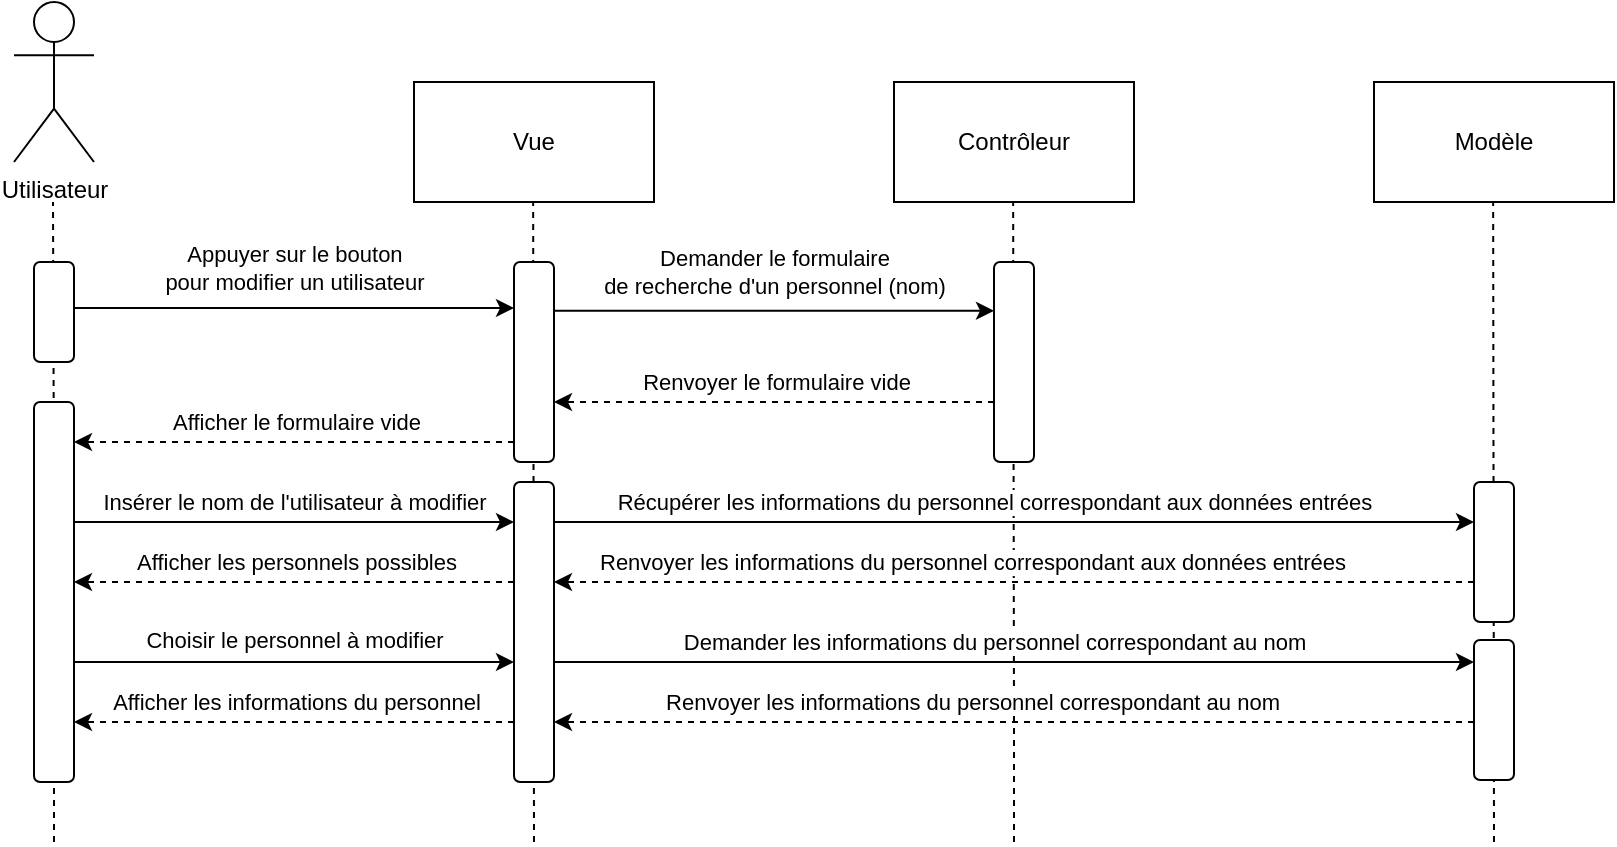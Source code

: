 <mxfile version="15.4.0" type="device"><diagram id="jCD6iY9hw6MJgAhX9iau" name="Page-1"><mxGraphModel dx="1086" dy="806" grid="1" gridSize="10" guides="1" tooltips="1" connect="1" arrows="1" fold="1" page="1" pageScale="1" pageWidth="1169" pageHeight="827" math="0" shadow="0"><root><mxCell id="0"/><mxCell id="1" parent="0"/><mxCell id="Wo3cDvjr4KqOXmzzYV3i-67" value="" style="endArrow=none;dashed=1;html=1;rounded=0;edgeStyle=orthogonalEdgeStyle;backgroundOutline=0;deletable=1;ignoreEdge=0;" parent="1" edge="1"><mxGeometry width="50" height="50" relative="1" as="geometry"><mxPoint x="420" y="480" as="sourcePoint"/><mxPoint x="419.58" y="160" as="targetPoint"/><Array as="points"><mxPoint x="420.0" y="480"/></Array></mxGeometry></mxCell><mxCell id="Wo3cDvjr4KqOXmzzYV3i-69" value="" style="endArrow=none;dashed=1;html=1;rounded=0;edgeStyle=orthogonalEdgeStyle;backgroundOutline=0;deletable=1;ignoreEdge=0;startArrow=none;" parent="1" edge="1"><mxGeometry width="50" height="50" relative="1" as="geometry"><mxPoint x="660" y="480" as="sourcePoint"/><mxPoint x="659.58" y="160" as="targetPoint"/><Array as="points"><mxPoint x="660" y="420"/><mxPoint x="660" y="420"/></Array></mxGeometry></mxCell><mxCell id="Wo3cDvjr4KqOXmzzYV3i-70" value="" style="endArrow=none;dashed=1;html=1;rounded=0;edgeStyle=orthogonalEdgeStyle;backgroundOutline=0;deletable=1;ignoreEdge=0;" parent="1" edge="1"><mxGeometry width="50" height="50" relative="1" as="geometry"><mxPoint x="900" y="480" as="sourcePoint"/><mxPoint x="899.58" y="160" as="targetPoint"/><Array as="points"><mxPoint x="900.0" y="480"/></Array></mxGeometry></mxCell><mxCell id="Wo3cDvjr4KqOXmzzYV3i-71" value="" style="endArrow=none;dashed=1;html=1;rounded=0;edgeStyle=orthogonalEdgeStyle;backgroundOutline=0;deletable=1;ignoreEdge=0;startArrow=none;" parent="1" edge="1"><mxGeometry width="50" height="50" relative="1" as="geometry"><mxPoint x="180" y="480" as="sourcePoint"/><mxPoint x="179.5" y="160" as="targetPoint"/><Array as="points"><mxPoint x="180" y="310"/></Array></mxGeometry></mxCell><mxCell id="Wo3cDvjr4KqOXmzzYV3i-1" value="Utilisateur" style="shape=umlActor;verticalLabelPosition=bottom;verticalAlign=top;html=1;outlineConnect=0;" parent="1" vertex="1"><mxGeometry x="160" y="60" width="40" height="80" as="geometry"/></mxCell><mxCell id="Wo3cDvjr4KqOXmzzYV3i-2" value="Vue" style="rounded=0;whiteSpace=wrap;html=1;" parent="1" vertex="1"><mxGeometry x="360" y="100" width="120" height="60" as="geometry"/></mxCell><mxCell id="Wo3cDvjr4KqOXmzzYV3i-3" value="Contrôleur" style="rounded=0;whiteSpace=wrap;html=1;" parent="1" vertex="1"><mxGeometry x="600" y="100" width="120" height="60" as="geometry"/></mxCell><mxCell id="Wo3cDvjr4KqOXmzzYV3i-4" value="Modèle" style="rounded=0;whiteSpace=wrap;html=1;" parent="1" vertex="1"><mxGeometry x="840" y="100" width="120" height="60" as="geometry"/></mxCell><mxCell id="Wo3cDvjr4KqOXmzzYV3i-10" value="" style="endArrow=classic;html=1;rounded=0;edgeStyle=orthogonalEdgeStyle;" parent="1" edge="1"><mxGeometry width="50" height="50" relative="1" as="geometry"><mxPoint x="190" y="213" as="sourcePoint"/><mxPoint x="410" y="213" as="targetPoint"/></mxGeometry></mxCell><mxCell id="Wo3cDvjr4KqOXmzzYV3i-16" value="Appuyer sur le bouton&lt;br&gt;pour modifier un utilisateur" style="edgeLabel;html=1;align=center;verticalAlign=middle;resizable=0;points=[];" parent="Wo3cDvjr4KqOXmzzYV3i-10" vertex="1" connectable="0"><mxGeometry x="-0.086" y="1" relative="1" as="geometry"><mxPoint x="9" y="-19" as="offset"/></mxGeometry></mxCell><mxCell id="Wo3cDvjr4KqOXmzzYV3i-11" value="" style="endArrow=classic;html=1;rounded=0;edgeStyle=orthogonalEdgeStyle;dashed=1;" parent="1" edge="1"><mxGeometry width="50" height="50" relative="1" as="geometry"><mxPoint x="650" y="260" as="sourcePoint"/><mxPoint x="430" y="260" as="targetPoint"/></mxGeometry></mxCell><mxCell id="Wo3cDvjr4KqOXmzzYV3i-33" value="Renvoyer le formulaire vide" style="edgeLabel;html=1;align=center;verticalAlign=middle;resizable=0;points=[];" parent="Wo3cDvjr4KqOXmzzYV3i-11" vertex="1" connectable="0"><mxGeometry x="0.178" y="-2" relative="1" as="geometry"><mxPoint x="20" y="-8" as="offset"/></mxGeometry></mxCell><mxCell id="Wo3cDvjr4KqOXmzzYV3i-9" value="" style="rounded=1;whiteSpace=wrap;html=1;" parent="1" vertex="1"><mxGeometry x="170" y="190" width="20" height="50" as="geometry"/></mxCell><mxCell id="Wo3cDvjr4KqOXmzzYV3i-14" value="" style="rounded=1;whiteSpace=wrap;html=1;" parent="1" vertex="1"><mxGeometry x="410" y="190" width="20" height="100" as="geometry"/></mxCell><mxCell id="Wo3cDvjr4KqOXmzzYV3i-27" value="" style="endArrow=classic;html=1;rounded=0;edgeStyle=orthogonalEdgeStyle;" parent="1" edge="1"><mxGeometry width="50" height="50" relative="1" as="geometry"><mxPoint x="430" y="214.41" as="sourcePoint"/><mxPoint x="650" y="214.41" as="targetPoint"/></mxGeometry></mxCell><mxCell id="Wo3cDvjr4KqOXmzzYV3i-28" value="Demander le formulaire&lt;br&gt;de recherche d'un personnel (nom)" style="edgeLabel;html=1;align=center;verticalAlign=middle;resizable=0;points=[];" parent="Wo3cDvjr4KqOXmzzYV3i-27" vertex="1" connectable="0"><mxGeometry x="-0.086" y="1" relative="1" as="geometry"><mxPoint x="9" y="-19" as="offset"/></mxGeometry></mxCell><mxCell id="Wo3cDvjr4KqOXmzzYV3i-29" value="" style="rounded=1;whiteSpace=wrap;html=1;" parent="1" vertex="1"><mxGeometry x="650" y="190" width="20" height="100" as="geometry"/></mxCell><mxCell id="Wo3cDvjr4KqOXmzzYV3i-34" value="" style="rounded=1;whiteSpace=wrap;html=1;" parent="1" vertex="1"><mxGeometry x="170" y="260" width="20" height="190" as="geometry"/></mxCell><mxCell id="Wo3cDvjr4KqOXmzzYV3i-36" value="" style="endArrow=classic;html=1;rounded=0;edgeStyle=orthogonalEdgeStyle;dashed=1;" parent="1" edge="1"><mxGeometry width="50" height="50" relative="1" as="geometry"><mxPoint x="410" y="280" as="sourcePoint"/><mxPoint x="190" y="280" as="targetPoint"/></mxGeometry></mxCell><mxCell id="Wo3cDvjr4KqOXmzzYV3i-37" value="Afficher le formulaire vide" style="edgeLabel;html=1;align=center;verticalAlign=middle;resizable=0;points=[];" parent="Wo3cDvjr4KqOXmzzYV3i-36" vertex="1" connectable="0"><mxGeometry x="0.178" y="-2" relative="1" as="geometry"><mxPoint x="20" y="-8" as="offset"/></mxGeometry></mxCell><mxCell id="Wo3cDvjr4KqOXmzzYV3i-38" value="" style="rounded=1;whiteSpace=wrap;html=1;" parent="1" vertex="1"><mxGeometry x="410" y="300" width="20" height="150" as="geometry"/></mxCell><mxCell id="m_qoQ2AZYRPVAopqrP40-1" value="" style="endArrow=classic;html=1;rounded=0;edgeStyle=orthogonalEdgeStyle;" parent="1" edge="1"><mxGeometry width="50" height="50" relative="1" as="geometry"><mxPoint x="190" y="320" as="sourcePoint"/><mxPoint x="410" y="320" as="targetPoint"/></mxGeometry></mxCell><mxCell id="m_qoQ2AZYRPVAopqrP40-2" value="Insérer le nom de l'utilisateur à modifier" style="edgeLabel;html=1;align=center;verticalAlign=middle;resizable=0;points=[];" parent="m_qoQ2AZYRPVAopqrP40-1" vertex="1" connectable="0"><mxGeometry x="-0.086" y="1" relative="1" as="geometry"><mxPoint x="9" y="-9" as="offset"/></mxGeometry></mxCell><mxCell id="m_qoQ2AZYRPVAopqrP40-3" value="" style="endArrow=classic;html=1;rounded=0;edgeStyle=orthogonalEdgeStyle;" parent="1" edge="1"><mxGeometry width="50" height="50" relative="1" as="geometry"><mxPoint x="430" y="320.0" as="sourcePoint"/><mxPoint x="890" y="320" as="targetPoint"/></mxGeometry></mxCell><mxCell id="m_qoQ2AZYRPVAopqrP40-4" value="Récupérer les informations du personnel correspondant aux données entrées" style="edgeLabel;html=1;align=center;verticalAlign=middle;resizable=0;points=[];" parent="m_qoQ2AZYRPVAopqrP40-3" vertex="1" connectable="0"><mxGeometry x="-0.086" y="1" relative="1" as="geometry"><mxPoint x="10" y="-9" as="offset"/></mxGeometry></mxCell><mxCell id="m_qoQ2AZYRPVAopqrP40-7" value="" style="rounded=1;whiteSpace=wrap;html=1;" parent="1" vertex="1"><mxGeometry x="890" y="300" width="20" height="70" as="geometry"/></mxCell><mxCell id="m_qoQ2AZYRPVAopqrP40-12" value="" style="endArrow=classic;html=1;rounded=0;edgeStyle=orthogonalEdgeStyle;dashed=1;" parent="1" edge="1"><mxGeometry width="50" height="50" relative="1" as="geometry"><mxPoint x="890" y="350" as="sourcePoint"/><mxPoint x="430" y="350" as="targetPoint"/></mxGeometry></mxCell><mxCell id="m_qoQ2AZYRPVAopqrP40-13" value="Renvoyer les informations du personnel correspondant aux données entrées" style="edgeLabel;html=1;align=center;verticalAlign=middle;resizable=0;points=[];" parent="m_qoQ2AZYRPVAopqrP40-12" vertex="1" connectable="0"><mxGeometry x="0.178" y="-2" relative="1" as="geometry"><mxPoint x="20" y="-8" as="offset"/></mxGeometry></mxCell><mxCell id="m_qoQ2AZYRPVAopqrP40-14" value="" style="endArrow=classic;html=1;rounded=0;edgeStyle=orthogonalEdgeStyle;dashed=1;" parent="1" edge="1"><mxGeometry width="50" height="50" relative="1" as="geometry"><mxPoint x="410" y="350" as="sourcePoint"/><mxPoint x="190" y="350" as="targetPoint"/></mxGeometry></mxCell><mxCell id="m_qoQ2AZYRPVAopqrP40-15" value="Afficher les personnels possibles" style="edgeLabel;html=1;align=center;verticalAlign=middle;resizable=0;points=[];" parent="m_qoQ2AZYRPVAopqrP40-14" vertex="1" connectable="0"><mxGeometry x="0.178" y="-2" relative="1" as="geometry"><mxPoint x="20" y="-8" as="offset"/></mxGeometry></mxCell><mxCell id="m_qoQ2AZYRPVAopqrP40-16" value="" style="endArrow=classic;html=1;rounded=0;edgeStyle=orthogonalEdgeStyle;" parent="1" edge="1"><mxGeometry width="50" height="50" relative="1" as="geometry"><mxPoint x="190" y="390" as="sourcePoint"/><mxPoint x="410" y="390" as="targetPoint"/></mxGeometry></mxCell><mxCell id="m_qoQ2AZYRPVAopqrP40-17" value="Choisir le personnel à modifier" style="edgeLabel;html=1;align=center;verticalAlign=middle;resizable=0;points=[];" parent="m_qoQ2AZYRPVAopqrP40-16" vertex="1" connectable="0"><mxGeometry x="-0.086" y="1" relative="1" as="geometry"><mxPoint x="9" y="-10" as="offset"/></mxGeometry></mxCell><mxCell id="AlxnNiMAfoahWI9DL0mI-6" value="" style="endArrow=classic;html=1;rounded=0;edgeStyle=orthogonalEdgeStyle;" parent="1" edge="1"><mxGeometry width="50" height="50" relative="1" as="geometry"><mxPoint x="430" y="390" as="sourcePoint"/><mxPoint x="890" y="390" as="targetPoint"/></mxGeometry></mxCell><mxCell id="AlxnNiMAfoahWI9DL0mI-7" value="Demander les informations du personnel correspondant au nom" style="edgeLabel;html=1;align=center;verticalAlign=middle;resizable=0;points=[];" parent="AlxnNiMAfoahWI9DL0mI-6" vertex="1" connectable="0"><mxGeometry x="-0.086" y="1" relative="1" as="geometry"><mxPoint x="10" y="-9" as="offset"/></mxGeometry></mxCell><mxCell id="AlxnNiMAfoahWI9DL0mI-8" value="" style="rounded=1;whiteSpace=wrap;html=1;" parent="1" vertex="1"><mxGeometry x="890" y="379" width="20" height="70" as="geometry"/></mxCell><mxCell id="AlxnNiMAfoahWI9DL0mI-9" value="" style="endArrow=classic;html=1;rounded=0;edgeStyle=orthogonalEdgeStyle;dashed=1;" parent="1" edge="1"><mxGeometry width="50" height="50" relative="1" as="geometry"><mxPoint x="890" y="420" as="sourcePoint"/><mxPoint x="430" y="420" as="targetPoint"/></mxGeometry></mxCell><mxCell id="AlxnNiMAfoahWI9DL0mI-10" value="Renvoyer les informations du personnel correspondant au nom" style="edgeLabel;html=1;align=center;verticalAlign=middle;resizable=0;points=[];" parent="AlxnNiMAfoahWI9DL0mI-9" vertex="1" connectable="0"><mxGeometry x="0.178" y="-2" relative="1" as="geometry"><mxPoint x="20" y="-8" as="offset"/></mxGeometry></mxCell><mxCell id="AlxnNiMAfoahWI9DL0mI-11" value="" style="endArrow=classic;html=1;rounded=0;edgeStyle=orthogonalEdgeStyle;dashed=1;" parent="1" edge="1"><mxGeometry width="50" height="50" relative="1" as="geometry"><mxPoint x="410" y="420" as="sourcePoint"/><mxPoint x="190" y="420" as="targetPoint"/></mxGeometry></mxCell><mxCell id="AlxnNiMAfoahWI9DL0mI-12" value="Afficher les informations du personnel" style="edgeLabel;html=1;align=center;verticalAlign=middle;resizable=0;points=[];" parent="AlxnNiMAfoahWI9DL0mI-11" vertex="1" connectable="0"><mxGeometry x="0.178" y="-2" relative="1" as="geometry"><mxPoint x="20" y="-8" as="offset"/></mxGeometry></mxCell></root></mxGraphModel></diagram></mxfile>